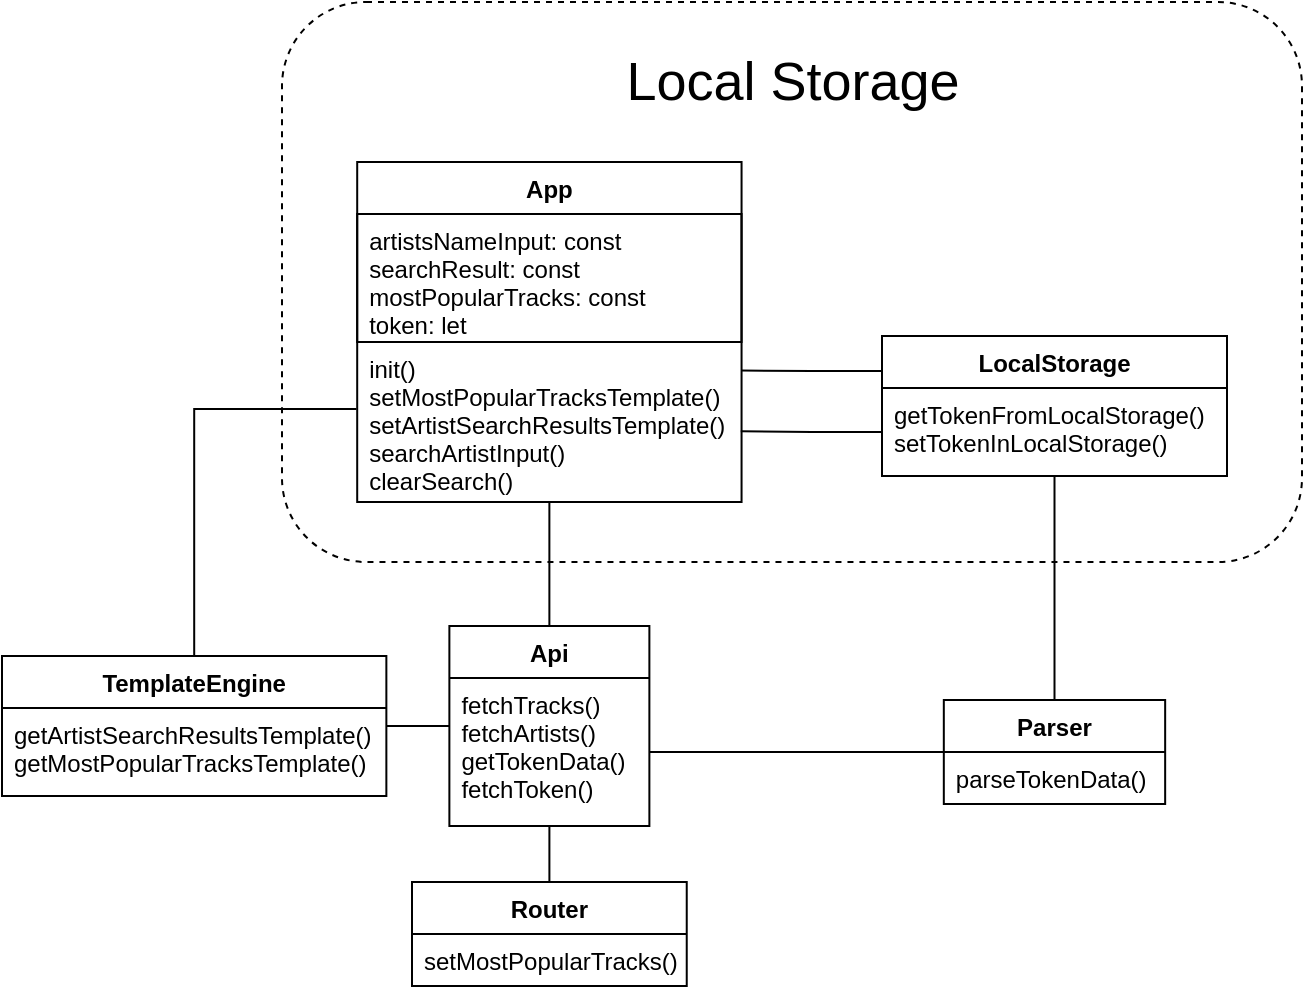 <mxfile version="12.6.5" type="device"><diagram id="mv6KclyyqDFG-0ZnosBd" name="Page-1"><mxGraphModel dx="2687" dy="1775" grid="1" gridSize="10" guides="1" tooltips="1" connect="1" arrows="1" fold="1" page="1" pageScale="1" pageWidth="827" pageHeight="1169" math="0" shadow="0"><root><mxCell id="0"/><mxCell id="1" parent="0"/><mxCell id="7l3KBCihzfjVr8-qjm60-29" value="" style="rounded=1;whiteSpace=wrap;html=1;fillColor=none;dashed=1;" parent="1" vertex="1"><mxGeometry x="-1250" y="-460" width="510" height="280" as="geometry"/></mxCell><mxCell id="7l3KBCihzfjVr8-qjm60-23" style="edgeStyle=orthogonalEdgeStyle;rounded=0;orthogonalLoop=1;jettySize=auto;html=1;endArrow=none;endFill=0;startArrow=none;startFill=0;" parent="1" source="7l3KBCihzfjVr8-qjm60-1" target="7l3KBCihzfjVr8-qjm60-7" edge="1"><mxGeometry relative="1" as="geometry"/></mxCell><mxCell id="7l3KBCihzfjVr8-qjm60-1" value="Api" style="swimlane;fontStyle=1;align=center;verticalAlign=top;childLayout=stackLayout;horizontal=1;startSize=26;horizontalStack=0;resizeParent=1;resizeParentMax=0;resizeLast=0;collapsible=1;marginBottom=0;" parent="1" vertex="1"><mxGeometry x="-1166.31" y="-148" width="100" height="100" as="geometry"/></mxCell><mxCell id="7l3KBCihzfjVr8-qjm60-2" value="fetchTracks()&#10;fetchArtists()&#10;getTokenData()&#10;fetchToken()" style="text;strokeColor=none;fillColor=none;align=left;verticalAlign=top;spacingLeft=4;spacingRight=4;overflow=hidden;rotatable=0;points=[[0,0.5],[1,0.5]];portConstraint=eastwest;" parent="7l3KBCihzfjVr8-qjm60-1" vertex="1"><mxGeometry y="26" width="100" height="74" as="geometry"/></mxCell><mxCell id="7l3KBCihzfjVr8-qjm60-26" style="edgeStyle=orthogonalEdgeStyle;rounded=0;orthogonalLoop=1;jettySize=auto;html=1;endArrow=none;endFill=0;startArrow=none;startFill=0;" parent="1" source="7l3KBCihzfjVr8-qjm60-5" target="7l3KBCihzfjVr8-qjm60-1" edge="1"><mxGeometry relative="1" as="geometry"/></mxCell><mxCell id="7l3KBCihzfjVr8-qjm60-5" value="Router" style="swimlane;fontStyle=1;align=center;verticalAlign=top;childLayout=stackLayout;horizontal=1;startSize=26;horizontalStack=0;resizeParent=1;resizeParentMax=0;resizeLast=0;collapsible=1;marginBottom=0;" parent="1" vertex="1"><mxGeometry x="-1185.0" y="-20" width="137.37" height="52" as="geometry"/></mxCell><mxCell id="7l3KBCihzfjVr8-qjm60-6" value="setMostPopularTracks()" style="text;strokeColor=none;fillColor=none;align=left;verticalAlign=top;spacingLeft=4;spacingRight=4;overflow=hidden;rotatable=0;points=[[0,0.5],[1,0.5]];portConstraint=eastwest;" parent="7l3KBCihzfjVr8-qjm60-5" vertex="1"><mxGeometry y="26" width="137.37" height="26" as="geometry"/></mxCell><mxCell id="7l3KBCihzfjVr8-qjm60-24" style="edgeStyle=orthogonalEdgeStyle;rounded=0;orthogonalLoop=1;jettySize=auto;html=1;entryX=-0.002;entryY=0.419;entryDx=0;entryDy=0;entryPerimeter=0;endArrow=none;endFill=0;" parent="1" source="7l3KBCihzfjVr8-qjm60-7" target="7l3KBCihzfjVr8-qjm60-10" edge="1"><mxGeometry relative="1" as="geometry"/></mxCell><mxCell id="7l3KBCihzfjVr8-qjm60-7" value="TemplateEngine" style="swimlane;fontStyle=1;align=center;verticalAlign=top;childLayout=stackLayout;horizontal=1;startSize=26;horizontalStack=0;resizeParent=1;resizeParentMax=0;resizeLast=0;collapsible=1;marginBottom=0;" parent="1" vertex="1"><mxGeometry x="-1390" y="-133" width="192.18" height="70" as="geometry"/></mxCell><mxCell id="7l3KBCihzfjVr8-qjm60-8" value="getArtistSearchResultsTemplate()&#10;getMostPopularTracksTemplate()" style="text;strokeColor=none;fillColor=none;align=left;verticalAlign=top;spacingLeft=4;spacingRight=4;overflow=hidden;rotatable=0;points=[[0,0.5],[1,0.5]];portConstraint=eastwest;" parent="7l3KBCihzfjVr8-qjm60-7" vertex="1"><mxGeometry y="26" width="192.18" height="44" as="geometry"/></mxCell><mxCell id="7l3KBCihzfjVr8-qjm60-20" style="edgeStyle=orthogonalEdgeStyle;rounded=0;orthogonalLoop=1;jettySize=auto;html=1;entryX=0.5;entryY=0;entryDx=0;entryDy=0;endArrow=none;endFill=0;" parent="1" source="7l3KBCihzfjVr8-qjm60-9" target="7l3KBCihzfjVr8-qjm60-1" edge="1"><mxGeometry relative="1" as="geometry"/></mxCell><mxCell id="7l3KBCihzfjVr8-qjm60-9" value="App" style="swimlane;fontStyle=1;align=center;verticalAlign=top;childLayout=stackLayout;horizontal=1;startSize=26;horizontalStack=0;resizeParent=1;resizeParentMax=0;resizeLast=0;collapsible=1;marginBottom=0;" parent="1" vertex="1"><mxGeometry x="-1212.4" y="-380" width="192.18" height="170" as="geometry"/></mxCell><mxCell id="wXUMKdREEfevx-rHNn0J-1" value="artistsNameInput: const&#10;searchResult: const&#10;mostPopularTracks: const&#10;token: let" style="text;strokeColor=#000000;fillColor=none;align=left;verticalAlign=top;spacingLeft=4;spacingRight=4;overflow=hidden;rotatable=0;points=[[0,0.5],[1,0.5]];portConstraint=eastwest;" vertex="1" parent="7l3KBCihzfjVr8-qjm60-9"><mxGeometry y="26" width="192.18" height="64" as="geometry"/></mxCell><mxCell id="7l3KBCihzfjVr8-qjm60-10" value="init()&#10;setMostPopularTracksTemplate()&#10;setArtistSearchResultsTemplate()&#10;searchArtistInput()&#10;clearSearch()" style="text;strokeColor=none;fillColor=none;align=left;verticalAlign=top;spacingLeft=4;spacingRight=4;overflow=hidden;rotatable=0;points=[[0,0.5],[1,0.5]];portConstraint=eastwest;" parent="7l3KBCihzfjVr8-qjm60-9" vertex="1"><mxGeometry y="90" width="192.18" height="80" as="geometry"/></mxCell><mxCell id="wXUMKdREEfevx-rHNn0J-4" style="edgeStyle=orthogonalEdgeStyle;rounded=0;orthogonalLoop=1;jettySize=auto;html=1;exitX=0;exitY=0.25;exitDx=0;exitDy=0;entryX=0.999;entryY=0.178;entryDx=0;entryDy=0;entryPerimeter=0;startArrow=none;startFill=0;endArrow=none;endFill=0;" edge="1" parent="1" source="7l3KBCihzfjVr8-qjm60-14" target="7l3KBCihzfjVr8-qjm60-10"><mxGeometry relative="1" as="geometry"><Array as="points"><mxPoint x="-985" y="-275"/></Array></mxGeometry></mxCell><mxCell id="7l3KBCihzfjVr8-qjm60-14" value="LocalStorage" style="swimlane;fontStyle=1;align=center;verticalAlign=top;childLayout=stackLayout;horizontal=1;startSize=26;horizontalStack=0;resizeParent=1;resizeParentMax=0;resizeLast=0;collapsible=1;marginBottom=0;" parent="1" vertex="1"><mxGeometry x="-950" y="-293" width="172.5" height="70" as="geometry"/></mxCell><mxCell id="7l3KBCihzfjVr8-qjm60-15" value="getTokenFromLocalStorage()&#10;setTokenInLocalStorage()" style="text;strokeColor=none;fillColor=none;align=left;verticalAlign=top;spacingLeft=4;spacingRight=4;overflow=hidden;rotatable=0;points=[[0,0.5],[1,0.5]];portConstraint=eastwest;" parent="7l3KBCihzfjVr8-qjm60-14" vertex="1"><mxGeometry y="26" width="172.5" height="44" as="geometry"/></mxCell><mxCell id="7l3KBCihzfjVr8-qjm60-19" style="edgeStyle=orthogonalEdgeStyle;rounded=0;orthogonalLoop=1;jettySize=auto;html=1;entryX=0.5;entryY=1;entryDx=0;entryDy=0;endArrow=none;endFill=0;" parent="1" source="7l3KBCihzfjVr8-qjm60-16" target="7l3KBCihzfjVr8-qjm60-14" edge="1"><mxGeometry relative="1" as="geometry"/></mxCell><mxCell id="7l3KBCihzfjVr8-qjm60-16" value="Parser" style="swimlane;fontStyle=1;align=center;verticalAlign=top;childLayout=stackLayout;horizontal=1;startSize=26;horizontalStack=0;resizeParent=1;resizeParentMax=0;resizeLast=0;collapsible=1;marginBottom=0;" parent="1" vertex="1"><mxGeometry x="-919.09" y="-111" width="110.67" height="52" as="geometry"/></mxCell><mxCell id="7l3KBCihzfjVr8-qjm60-17" value="parseTokenData()" style="text;strokeColor=none;fillColor=none;align=left;verticalAlign=top;spacingLeft=4;spacingRight=4;overflow=hidden;rotatable=0;points=[[0,0.5],[1,0.5]];portConstraint=eastwest;" parent="7l3KBCihzfjVr8-qjm60-16" vertex="1"><mxGeometry y="26" width="110.67" height="26" as="geometry"/></mxCell><mxCell id="7l3KBCihzfjVr8-qjm60-18" style="edgeStyle=orthogonalEdgeStyle;rounded=0;orthogonalLoop=1;jettySize=auto;html=1;entryX=0;entryY=0.5;entryDx=0;entryDy=0;exitX=1;exitY=0.5;exitDx=0;exitDy=0;endArrow=none;endFill=0;startArrow=none;startFill=0;" parent="1" source="7l3KBCihzfjVr8-qjm60-2" target="7l3KBCihzfjVr8-qjm60-16" edge="1"><mxGeometry relative="1" as="geometry"/></mxCell><mxCell id="7l3KBCihzfjVr8-qjm60-30" value="Local Storage" style="text;html=1;align=center;verticalAlign=middle;resizable=0;points=[];autosize=1;fontSize=27;" parent="1" vertex="1"><mxGeometry x="-1085" y="-440" width="180" height="40" as="geometry"/></mxCell><mxCell id="wXUMKdREEfevx-rHNn0J-3" style="edgeStyle=orthogonalEdgeStyle;rounded=0;orthogonalLoop=1;jettySize=auto;html=1;exitX=0;exitY=0.5;exitDx=0;exitDy=0;entryX=0.998;entryY=0.558;entryDx=0;entryDy=0;entryPerimeter=0;startArrow=none;startFill=0;endArrow=none;endFill=0;" edge="1" parent="1" source="7l3KBCihzfjVr8-qjm60-15" target="7l3KBCihzfjVr8-qjm60-10"><mxGeometry relative="1" as="geometry"><Array as="points"><mxPoint x="-985" y="-245"/></Array></mxGeometry></mxCell></root></mxGraphModel></diagram></mxfile>